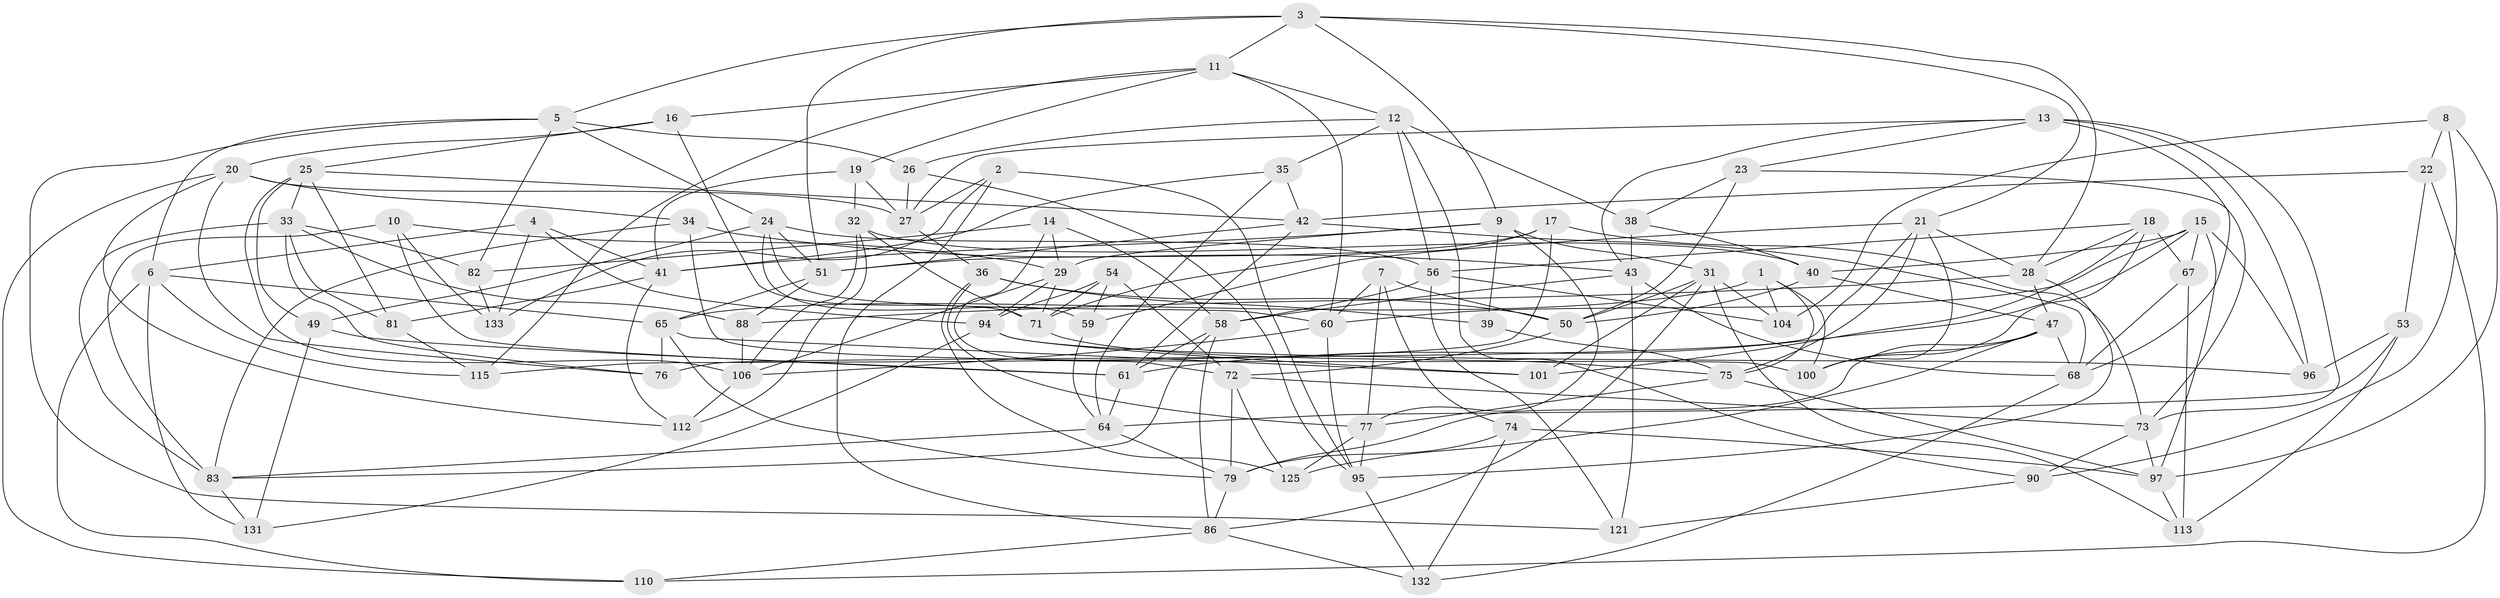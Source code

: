 // original degree distribution, {4: 1.0}
// Generated by graph-tools (version 1.1) at 2025/11/02/27/25 16:11:49]
// undirected, 87 vertices, 218 edges
graph export_dot {
graph [start="1"]
  node [color=gray90,style=filled];
  1;
  2;
  3 [super="+63"];
  4;
  5 [super="+66"];
  6 [super="+44"];
  7;
  8;
  9 [super="+130"];
  10;
  11 [super="+108"];
  12 [super="+99"];
  13 [super="+30"];
  14;
  15 [super="+48"];
  16;
  17;
  18 [super="+93"];
  19;
  20 [super="+69"];
  21 [super="+122"];
  22;
  23;
  24 [super="+116"];
  25 [super="+52"];
  26;
  27 [super="+45"];
  28 [super="+37"];
  29 [super="+57"];
  31 [super="+87"];
  32 [super="+92"];
  33 [super="+109"];
  34;
  35;
  36 [super="+111"];
  38;
  39;
  40 [super="+129"];
  41 [super="+55"];
  42 [super="+46"];
  43 [super="+107"];
  47 [super="+62"];
  49;
  50 [super="+85"];
  51 [super="+126"];
  53;
  54;
  56 [super="+98"];
  58 [super="+84"];
  59;
  60 [super="+124"];
  61 [super="+123"];
  64 [super="+134"];
  65 [super="+89"];
  67;
  68 [super="+70"];
  71 [super="+128"];
  72 [super="+119"];
  73 [super="+118"];
  74;
  75 [super="+91"];
  76;
  77 [super="+78"];
  79 [super="+80"];
  81;
  82;
  83 [super="+117"];
  86 [super="+102"];
  88;
  90;
  94 [super="+103"];
  95 [super="+114"];
  96;
  97 [super="+105"];
  100 [super="+120"];
  101;
  104;
  106 [super="+127"];
  110;
  112;
  113;
  115;
  121;
  125;
  131;
  132;
  133;
  1 -- 100;
  1 -- 104;
  1 -- 65;
  1 -- 75;
  2 -- 27;
  2 -- 133;
  2 -- 86;
  2 -- 95;
  3 -- 28;
  3 -- 11;
  3 -- 5;
  3 -- 21;
  3 -- 51;
  3 -- 9;
  4 -- 94;
  4 -- 6;
  4 -- 133;
  4 -- 41;
  5 -- 121;
  5 -- 6;
  5 -- 24;
  5 -- 26;
  5 -- 82;
  6 -- 131;
  6 -- 65;
  6 -- 110;
  6 -- 115;
  7 -- 77;
  7 -- 60;
  7 -- 50;
  7 -- 74;
  8 -- 104;
  8 -- 90;
  8 -- 22;
  8 -- 97;
  9 -- 39;
  9 -- 41;
  9 -- 31;
  9 -- 29;
  9 -- 77;
  10 -- 133;
  10 -- 83;
  10 -- 29;
  10 -- 61;
  11 -- 115;
  11 -- 60;
  11 -- 16;
  11 -- 19;
  11 -- 12;
  12 -- 26;
  12 -- 90;
  12 -- 56;
  12 -- 35;
  12 -- 38;
  13 -- 23;
  13 -- 73;
  13 -- 43;
  13 -- 96;
  13 -- 27;
  13 -- 68;
  14 -- 82;
  14 -- 58;
  14 -- 72;
  14 -- 29;
  15 -- 96;
  15 -- 97;
  15 -- 67;
  15 -- 60;
  15 -- 61;
  15 -- 40;
  16 -- 20;
  16 -- 25;
  16 -- 71;
  17 -- 115;
  17 -- 51;
  17 -- 71;
  17 -- 73;
  18 -- 101;
  18 -- 56;
  18 -- 67;
  18 -- 28;
  18 -- 100 [weight=2];
  19 -- 32;
  19 -- 41;
  19 -- 27;
  20 -- 76;
  20 -- 34;
  20 -- 112;
  20 -- 27;
  20 -- 110;
  21 -- 76;
  21 -- 75;
  21 -- 59;
  21 -- 28;
  21 -- 100;
  22 -- 110;
  22 -- 53;
  22 -- 42;
  23 -- 73;
  23 -- 38;
  23 -- 50;
  24 -- 59;
  24 -- 49;
  24 -- 56;
  24 -- 51;
  24 -- 60;
  25 -- 81;
  25 -- 33;
  25 -- 49;
  25 -- 42;
  25 -- 106;
  26 -- 27;
  26 -- 95;
  27 -- 36;
  28 -- 47;
  28 -- 95;
  28 -- 88;
  29 -- 94;
  29 -- 106;
  29 -- 71;
  31 -- 101;
  31 -- 104;
  31 -- 113;
  31 -- 86;
  31 -- 50;
  32 -- 40 [weight=2];
  32 -- 71;
  32 -- 112;
  32 -- 106;
  33 -- 82;
  33 -- 83;
  33 -- 88;
  33 -- 81;
  33 -- 76;
  34 -- 43;
  34 -- 83;
  34 -- 100;
  35 -- 41;
  35 -- 64;
  35 -- 42;
  36 -- 39 [weight=2];
  36 -- 50;
  36 -- 125;
  36 -- 77;
  38 -- 40;
  38 -- 43;
  39 -- 75;
  40 -- 47;
  40 -- 50;
  41 -- 112;
  41 -- 81;
  42 -- 68;
  42 -- 51;
  42 -- 61;
  43 -- 68;
  43 -- 121;
  43 -- 58;
  47 -- 100;
  47 -- 68;
  47 -- 125;
  47 -- 79;
  49 -- 131;
  49 -- 61;
  50 -- 72;
  51 -- 88;
  51 -- 65;
  53 -- 113;
  53 -- 96;
  53 -- 64;
  54 -- 71;
  54 -- 59;
  54 -- 94;
  54 -- 72;
  56 -- 121;
  56 -- 58;
  56 -- 104;
  58 -- 86;
  58 -- 83;
  58 -- 61;
  59 -- 64;
  60 -- 106;
  60 -- 95;
  61 -- 64;
  64 -- 83;
  64 -- 79;
  65 -- 79;
  65 -- 76;
  65 -- 101;
  67 -- 113;
  67 -- 68;
  68 -- 132;
  71 -- 75;
  72 -- 79;
  72 -- 73;
  72 -- 125;
  73 -- 90;
  73 -- 97;
  74 -- 132;
  74 -- 79;
  74 -- 97;
  75 -- 77;
  75 -- 97;
  77 -- 125;
  77 -- 95;
  79 -- 86;
  81 -- 115;
  82 -- 133;
  83 -- 131;
  86 -- 132;
  86 -- 110;
  88 -- 106;
  90 -- 121;
  94 -- 131;
  94 -- 96;
  94 -- 101;
  95 -- 132;
  97 -- 113;
  106 -- 112;
}
